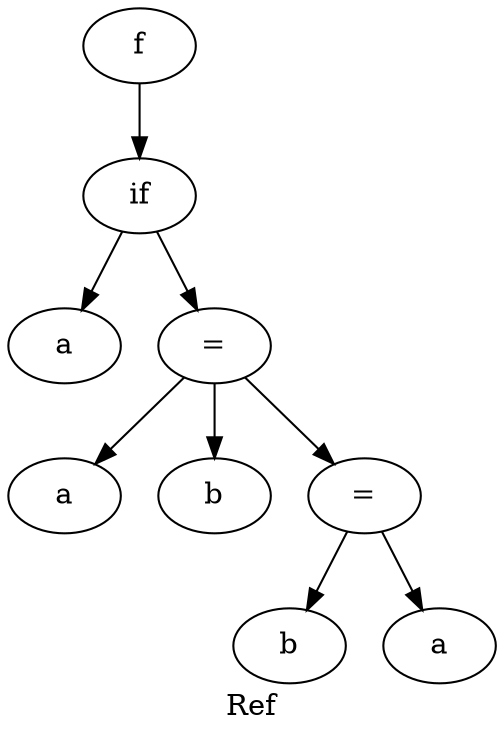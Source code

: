 digraph {
label="Ref";
x55e03c0a91d0 -> x55e03c0a90e0
x55e03c0a90e0 -> x55e03c0a8880
x55e03c0a90e0 -> x55e03c0a8c40
x55e03c0a8c40 -> x55e03c0a8a60
x55e03c0a8c40 -> x55e03c0a8bd0
x55e03c0a8c40 -> x55e03c0a8f90
x55e03c0a8f90 -> x55e03c0a8db0
x55e03c0a8f90 -> x55e03c0a8f20
x55e03c0a91d0 [label="f"];
x55e03c0a90e0 [label="if"];
x55e03c0a8880 [label="a"];
x55e03c0a8c40 [label="="];
x55e03c0a8a60 [label="a"];
x55e03c0a8bd0 [label="b"];
x55e03c0a8f90 [label="="];
x55e03c0a8db0 [label="b"];
x55e03c0a8f20 [label="a"];
}
